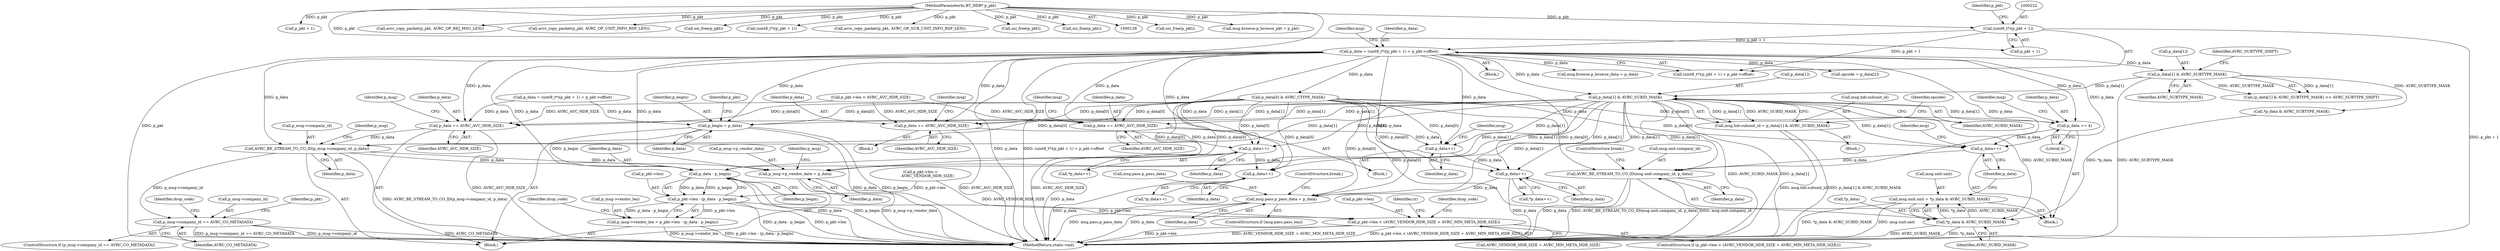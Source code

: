 digraph "0_Android_830cb39cb2a0f1bf6704d264e2a5c5029c175dd7@array" {
"1000344" [label="(Call,p_data[1] & AVRC_SUBID_MASK)"];
"1000332" [label="(Call,p_data[1] & AVRC_SUBTYPE_MASK)"];
"1000218" [label="(Call,p_data = (uint8_t*)(p_pkt + 1) + p_pkt->offset)"];
"1000221" [label="(Call,(uint8_t*)(p_pkt + 1))"];
"1000132" [label="(MethodParameterIn,BT_HDR* p_pkt)"];
"1000338" [label="(Call,msg.hdr.subunit_id = p_data[1] & AVRC_SUBID_MASK)"];
"1000478" [label="(Call,p_data += 4)"];
"1000503" [label="(Call,p_data++)"];
"1000505" [label="(Call,AVRC_BE_STREAM_TO_CO_ID(msg.unit.company_id, p_data))"];
"1000499" [label="(Call,*p_data & AVRC_SUBID_MASK)"];
"1000493" [label="(Call,msg.unit.unit = *p_data & AVRC_SUBID_MASK)"];
"1000598" [label="(Call,p_data += AVRC_AVC_HDR_SIZE)"];
"1000610" [label="(Call,p_data++)"];
"1000637" [label="(Call,p_data++)"];
"1000673" [label="(Call,p_begin = p_data)"];
"1000716" [label="(Call,p_data - p_begin)"];
"1000712" [label="(Call,p_pkt->len - (p_data - p_begin))"];
"1000708" [label="(Call,p_msg->vendor_len = p_pkt->len - (p_data - p_begin))"];
"1000731" [label="(Call,p_pkt->len < (AVRC_VENDOR_HDR_SIZE + AVRC_MIN_META_HDR_SIZE))"];
"1000695" [label="(Call,p_data += AVRC_AVC_HDR_SIZE)"];
"1000698" [label="(Call,AVRC_BE_STREAM_TO_CO_ID(p_msg->company_id, p_data))"];
"1000703" [label="(Call,p_msg->p_vendor_data = p_data)"];
"1000724" [label="(Call,p_msg->company_id == AVRC_CO_METADATA)"];
"1000838" [label="(Call,p_data += AVRC_AVC_HDR_SIZE)"];
"1000871" [label="(Call,p_data++)"];
"1000880" [label="(Call,p_data++)"];
"1000911" [label="(Call,msg.pass.p_pass_data = p_data)"];
"1000219" [label="(Identifier,p_data)"];
"1000704" [label="(Call,p_msg->p_vendor_data)"];
"1000718" [label="(Identifier,p_begin)"];
"1000705" [label="(Identifier,p_msg)"];
"1000336" [label="(Identifier,AVRC_SUBTYPE_MASK)"];
"1000484" [label="(Identifier,msg)"];
"1000881" [label="(Identifier,p_data)"];
"1000339" [label="(Call,msg.hdr.subunit_id)"];
"1000609" [label="(Call,*p_data++)"];
"1000333" [label="(Call,p_data[1])"];
"1000132" [label="(MethodParameterIn,BT_HDR* p_pkt)"];
"1000611" [label="(Identifier,p_data)"];
"1000453" [label="(Block,)"];
"1000911" [label="(Call,msg.pass.p_pass_data = p_data)"];
"1000296" [label="(Call,osi_free(p_pkt))"];
"1000270" [label="(Call,msg.browse.p_browse_pkt = p_pkt)"];
"1000332" [label="(Call,p_data[1] & AVRC_SUBTYPE_MASK)"];
"1000677" [label="(Call,p_pkt->len <\n            AVRC_VENDOR_HDR_SIZE)"];
"1000700" [label="(Identifier,p_msg)"];
"1000723" [label="(ControlStructure,if (p_msg->company_id == AVRC_CO_METADATA))"];
"1000231" [label="(Identifier,msg)"];
"1000674" [label="(Identifier,p_begin)"];
"1000493" [label="(Call,msg.unit.unit = *p_data & AVRC_SUBID_MASK)"];
"1000697" [label="(Identifier,AVRC_AVC_HDR_SIZE)"];
"1000331" [label="(Call,(p_data[1] & AVRC_SUBTYPE_MASK) >> AVRC_SUBTYPE_SHIFT)"];
"1000667" [label="(Call,p_pkt + 1)"];
"1000840" [label="(Identifier,AVRC_AVC_HDR_SIZE)"];
"1000338" [label="(Call,msg.hdr.subunit_id = p_data[1] & AVRC_SUBID_MASK)"];
"1001057" [label="(MethodReturn,static void)"];
"1000912" [label="(Call,msg.pass.p_pass_data)"];
"1000732" [label="(Call,p_pkt->len)"];
"1000604" [label="(Identifier,msg)"];
"1000675" [label="(Identifier,p_data)"];
"1000500" [label="(Call,*p_data)"];
"1000725" [label="(Call,p_msg->company_id)"];
"1000661" [label="(Block,)"];
"1000731" [label="(Call,p_pkt->len < (AVRC_VENDOR_HDR_SIZE + AVRC_MIN_META_HDR_SIZE))"];
"1000699" [label="(Call,p_msg->company_id)"];
"1000721" [label="(Identifier,drop_code)"];
"1000713" [label="(Call,p_pkt->len)"];
"1000696" [label="(Identifier,p_data)"];
"1000345" [label="(Call,p_data[1])"];
"1000973" [label="(Call,avrc_copy_packet(p_pkt, AVRC_OP_REJ_MSG_LEN))"];
"1000879" [label="(Call,*p_data++)"];
"1000394" [label="(Call,avrc_copy_packet(p_pkt, AVRC_OP_UNIT_INFO_RSP_LEN))"];
"1000637" [label="(Call,p_data++)"];
"1001055" [label="(Call,osi_free(p_pkt))"];
"1000662" [label="(Call,p_data = (uint8_t*)(p_pkt + 1) + p_pkt->offset)"];
"1000480" [label="(Literal,4)"];
"1000728" [label="(Identifier,AVRC_CO_METADATA)"];
"1000709" [label="(Call,p_msg->vendor_len)"];
"1000280" [label="(Call,p_pkt->len < AVRC_AVC_HDR_SIZE)"];
"1000499" [label="(Call,*p_data & AVRC_SUBID_MASK)"];
"1000880" [label="(Call,p_data++)"];
"1000703" [label="(Call,p_msg->p_vendor_data = p_data)"];
"1000839" [label="(Identifier,p_data)"];
"1000133" [label="(Block,)"];
"1000717" [label="(Identifier,p_data)"];
"1000673" [label="(Call,p_begin = p_data)"];
"1000305" [label="(Call,p_data[0] & AVRC_CTYPE_MASK)"];
"1000665" [label="(Call,(uint8_t*)(p_pkt + 1))"];
"1000385" [label="(Block,)"];
"1000350" [label="(Identifier,opcode)"];
"1000512" [label="(ControlStructure,break;)"];
"1000698" [label="(Call,AVRC_BE_STREAM_TO_CO_ID(p_msg->company_id, p_data))"];
"1000494" [label="(Call,msg.unit.unit)"];
"1000741" [label="(Identifier,cr)"];
"1000254" [label="(Call,msg.browse.p_browse_data = p_data)"];
"1000598" [label="(Call,p_data += AVRC_AVC_HDR_SIZE)"];
"1000707" [label="(Identifier,p_data)"];
"1000905" [label="(ControlStructure,if (msg.pass.pass_len))"];
"1000599" [label="(Identifier,p_data)"];
"1000702" [label="(Identifier,p_data)"];
"1000876" [label="(Identifier,msg)"];
"1000504" [label="(Identifier,p_data)"];
"1000710" [label="(Identifier,p_msg)"];
"1000735" [label="(Call,AVRC_VENDOR_HDR_SIZE + AVRC_MIN_META_HDR_SIZE)"];
"1000503" [label="(Call,p_data++)"];
"1000638" [label="(Identifier,p_data)"];
"1000227" [label="(Identifier,p_pkt)"];
"1000506" [label="(Call,msg.unit.company_id)"];
"1000344" [label="(Call,p_data[1] & AVRC_SUBID_MASK)"];
"1000348" [label="(Identifier,AVRC_SUBID_MASK)"];
"1000610" [label="(Call,p_data++)"];
"1000733" [label="(Identifier,p_pkt)"];
"1000708" [label="(Call,p_msg->vendor_len = p_pkt->len - (p_data - p_begin))"];
"1000221" [label="(Call,(uint8_t*)(p_pkt + 1))"];
"1000505" [label="(Call,AVRC_BE_STREAM_TO_CO_ID(msg.unit.company_id, p_data))"];
"1000502" [label="(Identifier,AVRC_SUBID_MASK)"];
"1000573" [label="(Block,)"];
"1000218" [label="(Call,p_data = (uint8_t*)(p_pkt + 1) + p_pkt->offset)"];
"1000872" [label="(Identifier,p_data)"];
"1000926" [label="(ControlStructure,break;)"];
"1000478" [label="(Call,p_data += 4)"];
"1000724" [label="(Call,p_msg->company_id == AVRC_CO_METADATA)"];
"1000871" [label="(Call,p_data++)"];
"1000636" [label="(Call,*p_data++)"];
"1000349" [label="(Call,opcode = p_data[2])"];
"1000479" [label="(Identifier,p_data)"];
"1000695" [label="(Call,p_data += AVRC_AVC_HDR_SIZE)"];
"1000730" [label="(ControlStructure,if (p_pkt->len < (AVRC_VENDOR_HDR_SIZE + AVRC_MIN_META_HDR_SIZE)))"];
"1000838" [label="(Call,p_data += AVRC_AVC_HDR_SIZE)"];
"1000488" [label="(Call,*p_data & AVRC_SUBTYPE_MASK)"];
"1000511" [label="(Identifier,p_data)"];
"1000769" [label="(Identifier,drop_code)"];
"1000712" [label="(Call,p_pkt->len - (p_data - p_begin))"];
"1000917" [label="(Identifier,p_data)"];
"1000220" [label="(Call,(uint8_t*)(p_pkt + 1) + p_pkt->offset)"];
"1000752" [label="(Identifier,drop_code)"];
"1000521" [label="(Call,avrc_copy_packet(p_pkt, AVRC_OP_SUB_UNIT_INFO_RSP_LEN))"];
"1000844" [label="(Identifier,msg)"];
"1000188" [label="(Call,osi_free(p_pkt))"];
"1000196" [label="(Call,osi_free(p_pkt))"];
"1000223" [label="(Call,p_pkt + 1)"];
"1000278" [label="(Block,)"];
"1000508" [label="(Identifier,msg)"];
"1000600" [label="(Identifier,AVRC_AVC_HDR_SIZE)"];
"1000337" [label="(Identifier,AVRC_SUBTYPE_SHIFT)"];
"1000716" [label="(Call,p_data - p_begin)"];
"1000679" [label="(Identifier,p_pkt)"];
"1000344" -> "1000338"  [label="AST: "];
"1000344" -> "1000348"  [label="CFG: "];
"1000345" -> "1000344"  [label="AST: "];
"1000348" -> "1000344"  [label="AST: "];
"1000338" -> "1000344"  [label="CFG: "];
"1000344" -> "1001057"  [label="DDG: AVRC_SUBID_MASK"];
"1000344" -> "1001057"  [label="DDG: p_data[1]"];
"1000344" -> "1000338"  [label="DDG: p_data[1]"];
"1000344" -> "1000338"  [label="DDG: AVRC_SUBID_MASK"];
"1000332" -> "1000344"  [label="DDG: p_data[1]"];
"1000218" -> "1000344"  [label="DDG: p_data"];
"1000344" -> "1000478"  [label="DDG: p_data[1]"];
"1000344" -> "1000499"  [label="DDG: AVRC_SUBID_MASK"];
"1000344" -> "1000503"  [label="DDG: p_data[1]"];
"1000344" -> "1000505"  [label="DDG: p_data[1]"];
"1000344" -> "1000598"  [label="DDG: p_data[1]"];
"1000344" -> "1000610"  [label="DDG: p_data[1]"];
"1000344" -> "1000637"  [label="DDG: p_data[1]"];
"1000344" -> "1000673"  [label="DDG: p_data[1]"];
"1000344" -> "1000695"  [label="DDG: p_data[1]"];
"1000344" -> "1000698"  [label="DDG: p_data[1]"];
"1000344" -> "1000703"  [label="DDG: p_data[1]"];
"1000344" -> "1000716"  [label="DDG: p_data[1]"];
"1000344" -> "1000838"  [label="DDG: p_data[1]"];
"1000344" -> "1000871"  [label="DDG: p_data[1]"];
"1000344" -> "1000880"  [label="DDG: p_data[1]"];
"1000344" -> "1000911"  [label="DDG: p_data[1]"];
"1000332" -> "1000331"  [label="AST: "];
"1000332" -> "1000336"  [label="CFG: "];
"1000333" -> "1000332"  [label="AST: "];
"1000336" -> "1000332"  [label="AST: "];
"1000337" -> "1000332"  [label="CFG: "];
"1000332" -> "1001057"  [label="DDG: AVRC_SUBTYPE_MASK"];
"1000332" -> "1000331"  [label="DDG: p_data[1]"];
"1000332" -> "1000331"  [label="DDG: AVRC_SUBTYPE_MASK"];
"1000218" -> "1000332"  [label="DDG: p_data"];
"1000332" -> "1000488"  [label="DDG: AVRC_SUBTYPE_MASK"];
"1000218" -> "1000133"  [label="AST: "];
"1000218" -> "1000220"  [label="CFG: "];
"1000219" -> "1000218"  [label="AST: "];
"1000220" -> "1000218"  [label="AST: "];
"1000231" -> "1000218"  [label="CFG: "];
"1000218" -> "1001057"  [label="DDG: p_data"];
"1000218" -> "1001057"  [label="DDG: (uint8_t*)(p_pkt + 1) + p_pkt->offset"];
"1000221" -> "1000218"  [label="DDG: p_pkt + 1"];
"1000218" -> "1000254"  [label="DDG: p_data"];
"1000218" -> "1000305"  [label="DDG: p_data"];
"1000218" -> "1000349"  [label="DDG: p_data"];
"1000218" -> "1000478"  [label="DDG: p_data"];
"1000218" -> "1000503"  [label="DDG: p_data"];
"1000218" -> "1000505"  [label="DDG: p_data"];
"1000218" -> "1000598"  [label="DDG: p_data"];
"1000218" -> "1000610"  [label="DDG: p_data"];
"1000218" -> "1000637"  [label="DDG: p_data"];
"1000218" -> "1000673"  [label="DDG: p_data"];
"1000218" -> "1000695"  [label="DDG: p_data"];
"1000218" -> "1000698"  [label="DDG: p_data"];
"1000218" -> "1000703"  [label="DDG: p_data"];
"1000218" -> "1000716"  [label="DDG: p_data"];
"1000218" -> "1000838"  [label="DDG: p_data"];
"1000218" -> "1000871"  [label="DDG: p_data"];
"1000218" -> "1000880"  [label="DDG: p_data"];
"1000218" -> "1000911"  [label="DDG: p_data"];
"1000221" -> "1000220"  [label="AST: "];
"1000221" -> "1000223"  [label="CFG: "];
"1000222" -> "1000221"  [label="AST: "];
"1000223" -> "1000221"  [label="AST: "];
"1000227" -> "1000221"  [label="CFG: "];
"1000221" -> "1001057"  [label="DDG: p_pkt + 1"];
"1000221" -> "1000220"  [label="DDG: p_pkt + 1"];
"1000132" -> "1000221"  [label="DDG: p_pkt"];
"1000132" -> "1000128"  [label="AST: "];
"1000132" -> "1001057"  [label="DDG: p_pkt"];
"1000132" -> "1000188"  [label="DDG: p_pkt"];
"1000132" -> "1000196"  [label="DDG: p_pkt"];
"1000132" -> "1000223"  [label="DDG: p_pkt"];
"1000132" -> "1000270"  [label="DDG: p_pkt"];
"1000132" -> "1000296"  [label="DDG: p_pkt"];
"1000132" -> "1000394"  [label="DDG: p_pkt"];
"1000132" -> "1000521"  [label="DDG: p_pkt"];
"1000132" -> "1000665"  [label="DDG: p_pkt"];
"1000132" -> "1000667"  [label="DDG: p_pkt"];
"1000132" -> "1000973"  [label="DDG: p_pkt"];
"1000132" -> "1001055"  [label="DDG: p_pkt"];
"1000338" -> "1000278"  [label="AST: "];
"1000339" -> "1000338"  [label="AST: "];
"1000350" -> "1000338"  [label="CFG: "];
"1000338" -> "1001057"  [label="DDG: msg.hdr.subunit_id"];
"1000338" -> "1001057"  [label="DDG: p_data[1] & AVRC_SUBID_MASK"];
"1000478" -> "1000453"  [label="AST: "];
"1000478" -> "1000480"  [label="CFG: "];
"1000479" -> "1000478"  [label="AST: "];
"1000480" -> "1000478"  [label="AST: "];
"1000484" -> "1000478"  [label="CFG: "];
"1000305" -> "1000478"  [label="DDG: p_data[0]"];
"1000478" -> "1000503"  [label="DDG: p_data"];
"1000503" -> "1000453"  [label="AST: "];
"1000503" -> "1000504"  [label="CFG: "];
"1000504" -> "1000503"  [label="AST: "];
"1000508" -> "1000503"  [label="CFG: "];
"1000305" -> "1000503"  [label="DDG: p_data[0]"];
"1000503" -> "1000505"  [label="DDG: p_data"];
"1000505" -> "1000453"  [label="AST: "];
"1000505" -> "1000511"  [label="CFG: "];
"1000506" -> "1000505"  [label="AST: "];
"1000511" -> "1000505"  [label="AST: "];
"1000512" -> "1000505"  [label="CFG: "];
"1000505" -> "1001057"  [label="DDG: msg.unit.company_id"];
"1000505" -> "1001057"  [label="DDG: p_data"];
"1000505" -> "1001057"  [label="DDG: AVRC_BE_STREAM_TO_CO_ID(msg.unit.company_id, p_data)"];
"1000305" -> "1000505"  [label="DDG: p_data[0]"];
"1000499" -> "1000493"  [label="AST: "];
"1000499" -> "1000502"  [label="CFG: "];
"1000500" -> "1000499"  [label="AST: "];
"1000502" -> "1000499"  [label="AST: "];
"1000493" -> "1000499"  [label="CFG: "];
"1000499" -> "1001057"  [label="DDG: AVRC_SUBID_MASK"];
"1000499" -> "1001057"  [label="DDG: *p_data"];
"1000499" -> "1000493"  [label="DDG: *p_data"];
"1000499" -> "1000493"  [label="DDG: AVRC_SUBID_MASK"];
"1000488" -> "1000499"  [label="DDG: *p_data"];
"1000305" -> "1000499"  [label="DDG: p_data[0]"];
"1000493" -> "1000453"  [label="AST: "];
"1000494" -> "1000493"  [label="AST: "];
"1000504" -> "1000493"  [label="CFG: "];
"1000493" -> "1001057"  [label="DDG: msg.unit.unit"];
"1000493" -> "1001057"  [label="DDG: *p_data & AVRC_SUBID_MASK"];
"1000598" -> "1000573"  [label="AST: "];
"1000598" -> "1000600"  [label="CFG: "];
"1000599" -> "1000598"  [label="AST: "];
"1000600" -> "1000598"  [label="AST: "];
"1000604" -> "1000598"  [label="CFG: "];
"1000598" -> "1001057"  [label="DDG: AVRC_AVC_HDR_SIZE"];
"1000280" -> "1000598"  [label="DDG: AVRC_AVC_HDR_SIZE"];
"1000305" -> "1000598"  [label="DDG: p_data[0]"];
"1000598" -> "1000610"  [label="DDG: p_data"];
"1000610" -> "1000609"  [label="AST: "];
"1000610" -> "1000611"  [label="CFG: "];
"1000611" -> "1000610"  [label="AST: "];
"1000609" -> "1000610"  [label="CFG: "];
"1000610" -> "1001057"  [label="DDG: p_data"];
"1000305" -> "1000610"  [label="DDG: p_data[0]"];
"1000610" -> "1000637"  [label="DDG: p_data"];
"1000637" -> "1000636"  [label="AST: "];
"1000637" -> "1000638"  [label="CFG: "];
"1000638" -> "1000637"  [label="AST: "];
"1000636" -> "1000637"  [label="CFG: "];
"1000637" -> "1001057"  [label="DDG: p_data"];
"1000305" -> "1000637"  [label="DDG: p_data[0]"];
"1000673" -> "1000661"  [label="AST: "];
"1000673" -> "1000675"  [label="CFG: "];
"1000674" -> "1000673"  [label="AST: "];
"1000675" -> "1000673"  [label="AST: "];
"1000679" -> "1000673"  [label="CFG: "];
"1000673" -> "1001057"  [label="DDG: p_data"];
"1000673" -> "1001057"  [label="DDG: p_begin"];
"1000662" -> "1000673"  [label="DDG: p_data"];
"1000305" -> "1000673"  [label="DDG: p_data[0]"];
"1000673" -> "1000716"  [label="DDG: p_begin"];
"1000716" -> "1000712"  [label="AST: "];
"1000716" -> "1000718"  [label="CFG: "];
"1000717" -> "1000716"  [label="AST: "];
"1000718" -> "1000716"  [label="AST: "];
"1000712" -> "1000716"  [label="CFG: "];
"1000716" -> "1001057"  [label="DDG: p_data"];
"1000716" -> "1001057"  [label="DDG: p_begin"];
"1000716" -> "1000712"  [label="DDG: p_data"];
"1000716" -> "1000712"  [label="DDG: p_begin"];
"1000305" -> "1000716"  [label="DDG: p_data[0]"];
"1000698" -> "1000716"  [label="DDG: p_data"];
"1000712" -> "1000708"  [label="AST: "];
"1000713" -> "1000712"  [label="AST: "];
"1000708" -> "1000712"  [label="CFG: "];
"1000712" -> "1001057"  [label="DDG: p_data - p_begin"];
"1000712" -> "1001057"  [label="DDG: p_pkt->len"];
"1000712" -> "1000708"  [label="DDG: p_pkt->len"];
"1000712" -> "1000708"  [label="DDG: p_data - p_begin"];
"1000677" -> "1000712"  [label="DDG: p_pkt->len"];
"1000712" -> "1000731"  [label="DDG: p_pkt->len"];
"1000708" -> "1000661"  [label="AST: "];
"1000709" -> "1000708"  [label="AST: "];
"1000721" -> "1000708"  [label="CFG: "];
"1000708" -> "1001057"  [label="DDG: p_msg->vendor_len"];
"1000708" -> "1001057"  [label="DDG: p_pkt->len - (p_data - p_begin)"];
"1000731" -> "1000730"  [label="AST: "];
"1000731" -> "1000735"  [label="CFG: "];
"1000732" -> "1000731"  [label="AST: "];
"1000735" -> "1000731"  [label="AST: "];
"1000741" -> "1000731"  [label="CFG: "];
"1000752" -> "1000731"  [label="CFG: "];
"1000731" -> "1001057"  [label="DDG: AVRC_VENDOR_HDR_SIZE + AVRC_MIN_META_HDR_SIZE"];
"1000731" -> "1001057"  [label="DDG: p_pkt->len < (AVRC_VENDOR_HDR_SIZE + AVRC_MIN_META_HDR_SIZE)"];
"1000731" -> "1001057"  [label="DDG: p_pkt->len"];
"1000677" -> "1000731"  [label="DDG: AVRC_VENDOR_HDR_SIZE"];
"1000695" -> "1000661"  [label="AST: "];
"1000695" -> "1000697"  [label="CFG: "];
"1000696" -> "1000695"  [label="AST: "];
"1000697" -> "1000695"  [label="AST: "];
"1000700" -> "1000695"  [label="CFG: "];
"1000695" -> "1001057"  [label="DDG: AVRC_AVC_HDR_SIZE"];
"1000280" -> "1000695"  [label="DDG: AVRC_AVC_HDR_SIZE"];
"1000305" -> "1000695"  [label="DDG: p_data[0]"];
"1000662" -> "1000695"  [label="DDG: p_data"];
"1000695" -> "1000698"  [label="DDG: p_data"];
"1000698" -> "1000661"  [label="AST: "];
"1000698" -> "1000702"  [label="CFG: "];
"1000699" -> "1000698"  [label="AST: "];
"1000702" -> "1000698"  [label="AST: "];
"1000705" -> "1000698"  [label="CFG: "];
"1000698" -> "1001057"  [label="DDG: AVRC_BE_STREAM_TO_CO_ID(p_msg->company_id, p_data)"];
"1000305" -> "1000698"  [label="DDG: p_data[0]"];
"1000698" -> "1000703"  [label="DDG: p_data"];
"1000698" -> "1000724"  [label="DDG: p_msg->company_id"];
"1000703" -> "1000661"  [label="AST: "];
"1000703" -> "1000707"  [label="CFG: "];
"1000704" -> "1000703"  [label="AST: "];
"1000707" -> "1000703"  [label="AST: "];
"1000710" -> "1000703"  [label="CFG: "];
"1000703" -> "1001057"  [label="DDG: p_msg->p_vendor_data"];
"1000305" -> "1000703"  [label="DDG: p_data[0]"];
"1000724" -> "1000723"  [label="AST: "];
"1000724" -> "1000728"  [label="CFG: "];
"1000725" -> "1000724"  [label="AST: "];
"1000728" -> "1000724"  [label="AST: "];
"1000733" -> "1000724"  [label="CFG: "];
"1000769" -> "1000724"  [label="CFG: "];
"1000724" -> "1001057"  [label="DDG: p_msg->company_id == AVRC_CO_METADATA"];
"1000724" -> "1001057"  [label="DDG: p_msg->company_id"];
"1000724" -> "1001057"  [label="DDG: AVRC_CO_METADATA"];
"1000838" -> "1000385"  [label="AST: "];
"1000838" -> "1000840"  [label="CFG: "];
"1000839" -> "1000838"  [label="AST: "];
"1000840" -> "1000838"  [label="AST: "];
"1000844" -> "1000838"  [label="CFG: "];
"1000838" -> "1001057"  [label="DDG: AVRC_AVC_HDR_SIZE"];
"1000280" -> "1000838"  [label="DDG: AVRC_AVC_HDR_SIZE"];
"1000305" -> "1000838"  [label="DDG: p_data[0]"];
"1000838" -> "1000871"  [label="DDG: p_data"];
"1000871" -> "1000385"  [label="AST: "];
"1000871" -> "1000872"  [label="CFG: "];
"1000872" -> "1000871"  [label="AST: "];
"1000876" -> "1000871"  [label="CFG: "];
"1000305" -> "1000871"  [label="DDG: p_data[0]"];
"1000871" -> "1000880"  [label="DDG: p_data"];
"1000880" -> "1000879"  [label="AST: "];
"1000880" -> "1000881"  [label="CFG: "];
"1000881" -> "1000880"  [label="AST: "];
"1000879" -> "1000880"  [label="CFG: "];
"1000880" -> "1001057"  [label="DDG: p_data"];
"1000305" -> "1000880"  [label="DDG: p_data[0]"];
"1000880" -> "1000911"  [label="DDG: p_data"];
"1000911" -> "1000905"  [label="AST: "];
"1000911" -> "1000917"  [label="CFG: "];
"1000912" -> "1000911"  [label="AST: "];
"1000917" -> "1000911"  [label="AST: "];
"1000926" -> "1000911"  [label="CFG: "];
"1000911" -> "1001057"  [label="DDG: msg.pass.p_pass_data"];
"1000911" -> "1001057"  [label="DDG: p_data"];
"1000305" -> "1000911"  [label="DDG: p_data[0]"];
}
